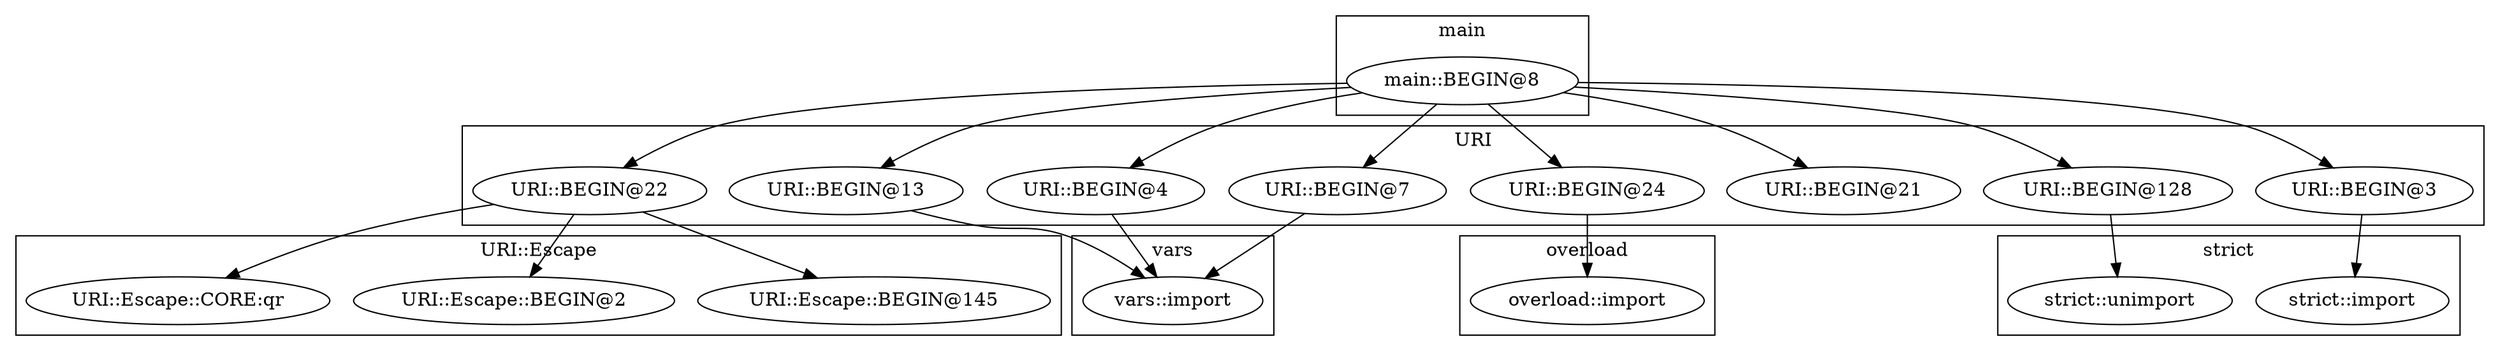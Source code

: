 digraph {
graph [overlap=false]
subgraph cluster_vars {
	label="vars";
	"vars::import";
}
subgraph cluster_strict {
	label="strict";
	"strict::import";
	"strict::unimport";
}
subgraph cluster_URI_Escape {
	label="URI::Escape";
	"URI::Escape::BEGIN@145";
	"URI::Escape::BEGIN@2";
	"URI::Escape::CORE:qr";
}
subgraph cluster_URI {
	label="URI";
	"URI::BEGIN@22";
	"URI::BEGIN@13";
	"URI::BEGIN@21";
	"URI::BEGIN@24";
	"URI::BEGIN@128";
	"URI::BEGIN@7";
	"URI::BEGIN@4";
	"URI::BEGIN@3";
}
subgraph cluster_overload {
	label="overload";
	"overload::import";
}
subgraph cluster_main {
	label="main";
	"main::BEGIN@8";
}
"URI::BEGIN@22" -> "URI::Escape::CORE:qr";
"main::BEGIN@8" -> "URI::BEGIN@24";
"URI::BEGIN@22" -> "URI::Escape::BEGIN@145";
"URI::BEGIN@22" -> "URI::Escape::BEGIN@2";
"main::BEGIN@8" -> "URI::BEGIN@21";
"main::BEGIN@8" -> "URI::BEGIN@3";
"URI::BEGIN@128" -> "strict::unimport";
"main::BEGIN@8" -> "URI::BEGIN@7";
"main::BEGIN@8" -> "URI::BEGIN@13";
"URI::BEGIN@24" -> "overload::import";
"main::BEGIN@8" -> "URI::BEGIN@128";
"main::BEGIN@8" -> "URI::BEGIN@4";
"URI::BEGIN@7" -> "vars::import";
"URI::BEGIN@13" -> "vars::import";
"URI::BEGIN@4" -> "vars::import";
"main::BEGIN@8" -> "URI::BEGIN@22";
"URI::BEGIN@3" -> "strict::import";
}

